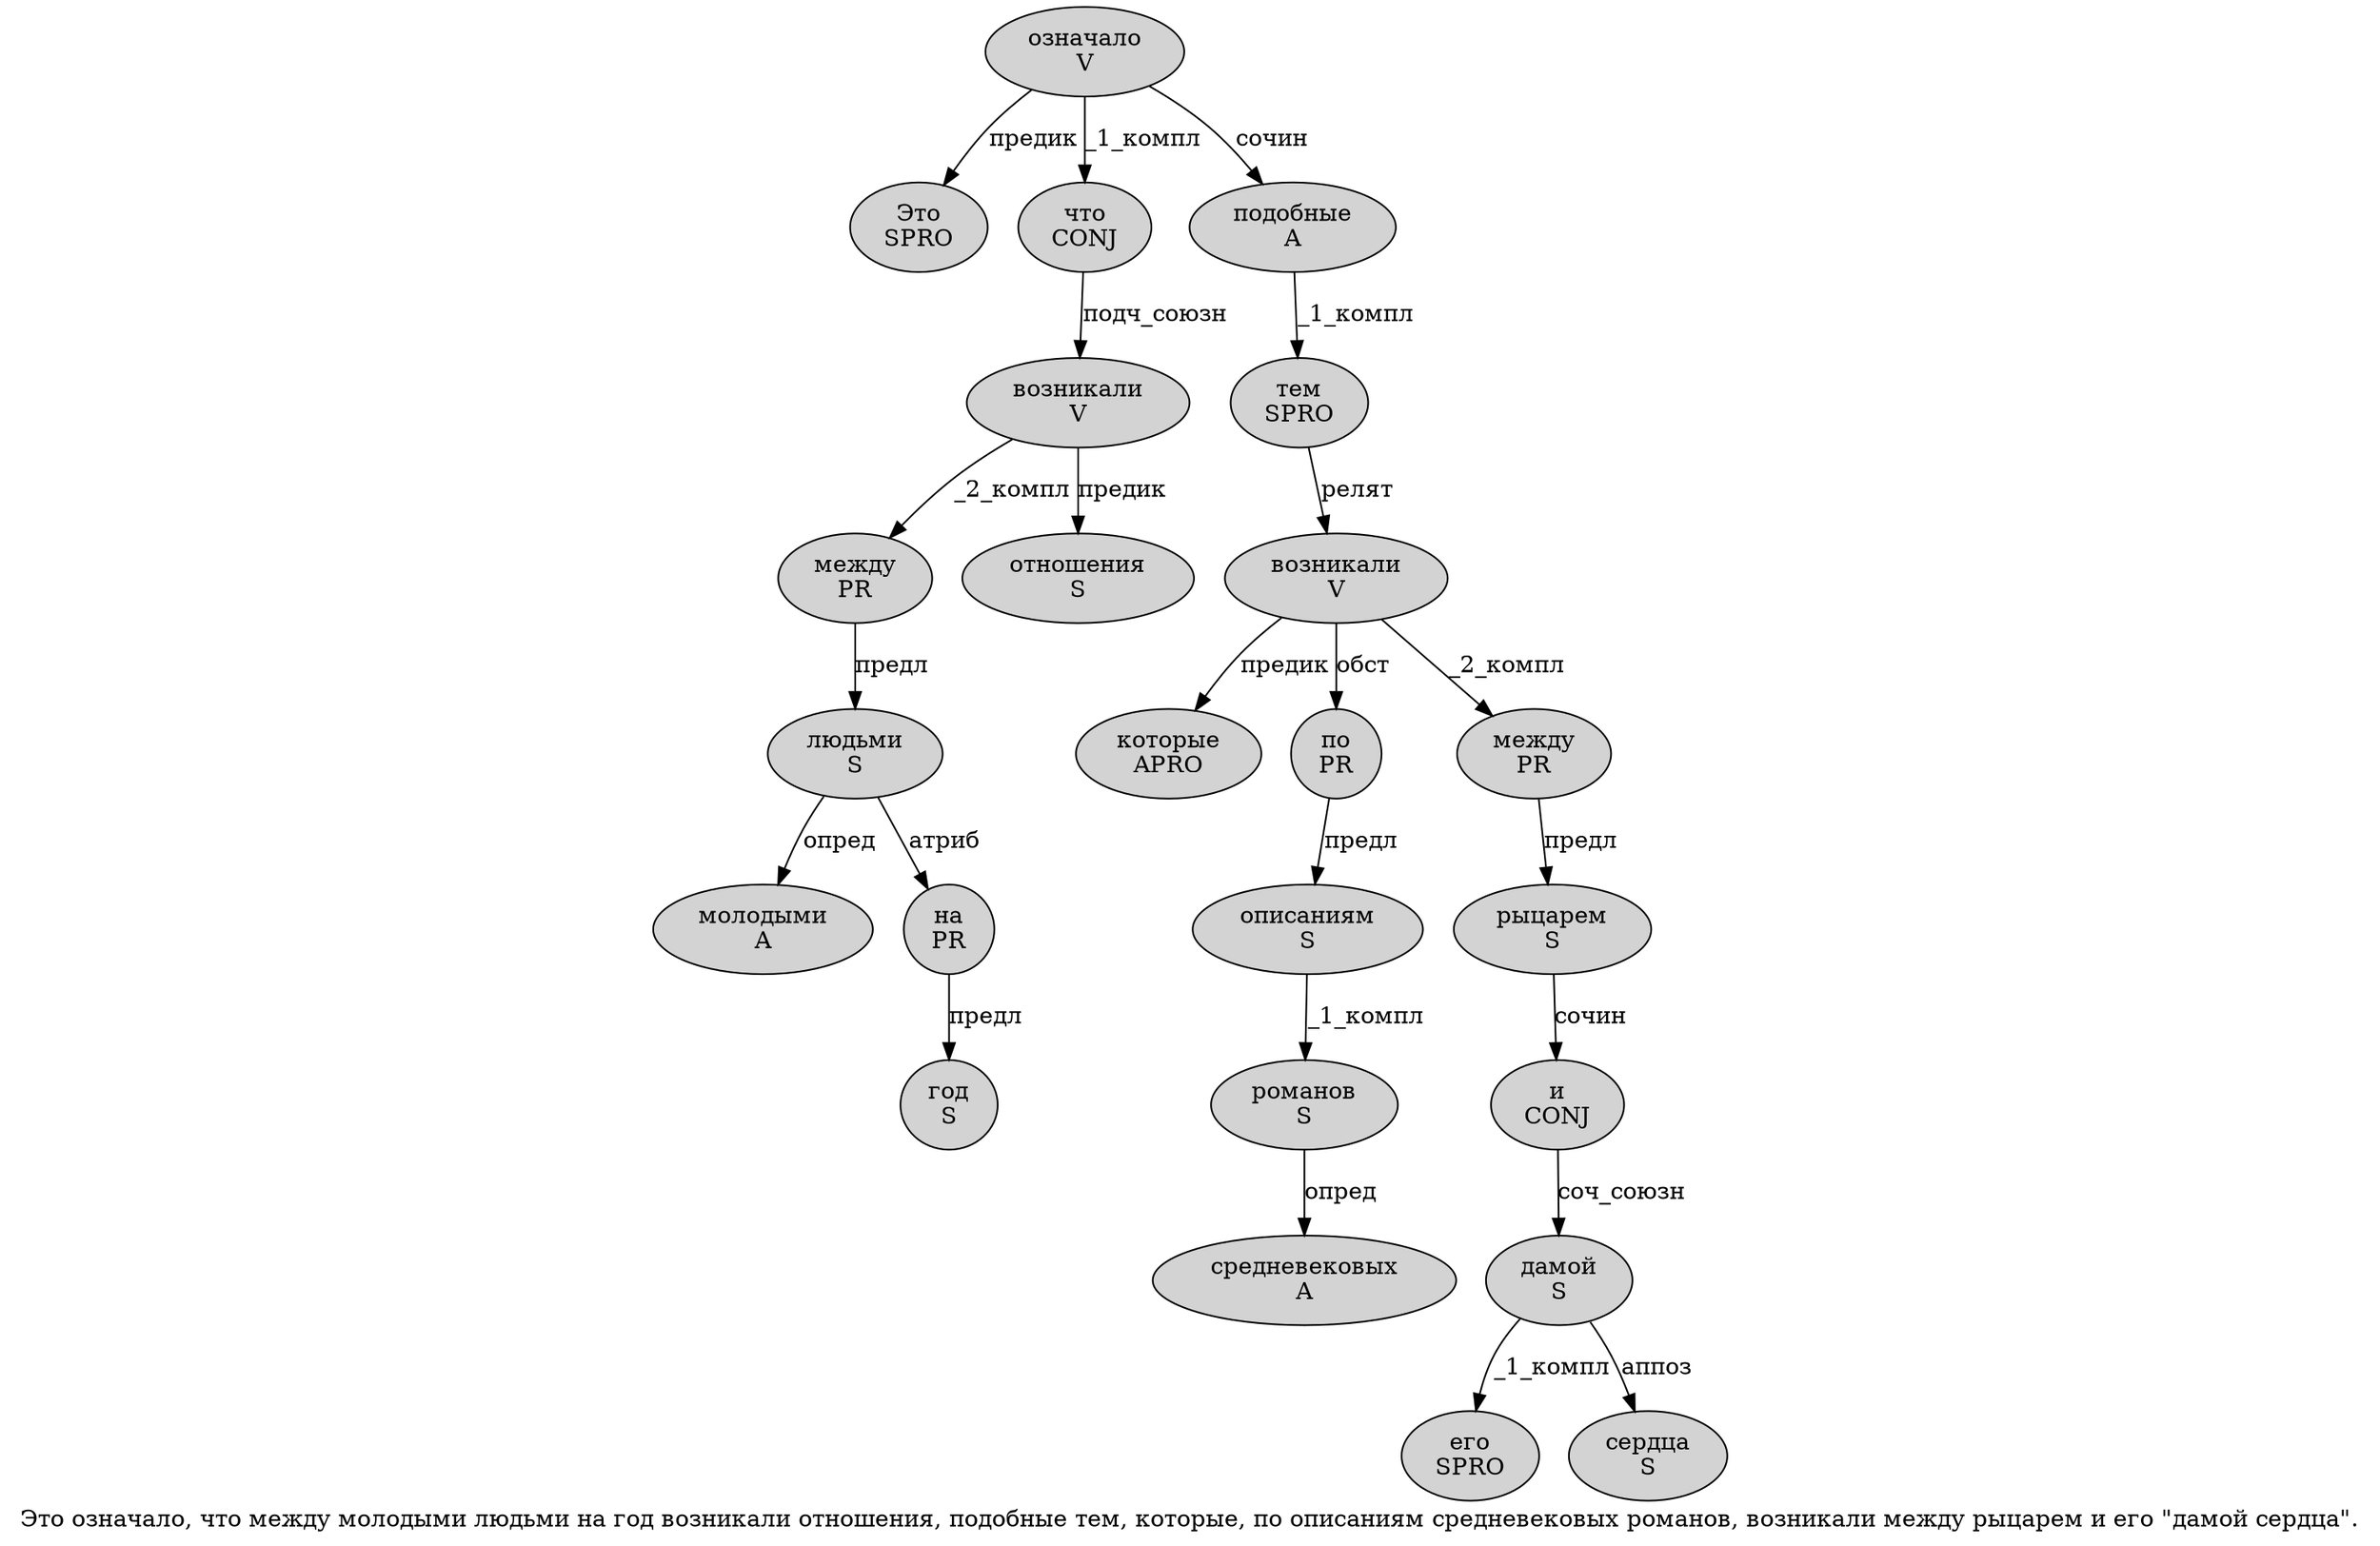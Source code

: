 digraph SENTENCE_1487 {
	graph [label="Это означало, что между молодыми людьми на год возникали отношения, подобные тем, которые, по описаниям средневековых романов, возникали между рыцарем и его \"дамой сердца\"."]
	node [style=filled]
		0 [label="Это
SPRO" color="" fillcolor=lightgray penwidth=1 shape=ellipse]
		1 [label="означало
V" color="" fillcolor=lightgray penwidth=1 shape=ellipse]
		3 [label="что
CONJ" color="" fillcolor=lightgray penwidth=1 shape=ellipse]
		4 [label="между
PR" color="" fillcolor=lightgray penwidth=1 shape=ellipse]
		5 [label="молодыми
A" color="" fillcolor=lightgray penwidth=1 shape=ellipse]
		6 [label="людьми
S" color="" fillcolor=lightgray penwidth=1 shape=ellipse]
		7 [label="на
PR" color="" fillcolor=lightgray penwidth=1 shape=ellipse]
		8 [label="год
S" color="" fillcolor=lightgray penwidth=1 shape=ellipse]
		9 [label="возникали
V" color="" fillcolor=lightgray penwidth=1 shape=ellipse]
		10 [label="отношения
S" color="" fillcolor=lightgray penwidth=1 shape=ellipse]
		12 [label="подобные
A" color="" fillcolor=lightgray penwidth=1 shape=ellipse]
		13 [label="тем
SPRO" color="" fillcolor=lightgray penwidth=1 shape=ellipse]
		15 [label="которые
APRO" color="" fillcolor=lightgray penwidth=1 shape=ellipse]
		17 [label="по
PR" color="" fillcolor=lightgray penwidth=1 shape=ellipse]
		18 [label="описаниям
S" color="" fillcolor=lightgray penwidth=1 shape=ellipse]
		19 [label="средневековых
A" color="" fillcolor=lightgray penwidth=1 shape=ellipse]
		20 [label="романов
S" color="" fillcolor=lightgray penwidth=1 shape=ellipse]
		22 [label="возникали
V" color="" fillcolor=lightgray penwidth=1 shape=ellipse]
		23 [label="между
PR" color="" fillcolor=lightgray penwidth=1 shape=ellipse]
		24 [label="рыцарем
S" color="" fillcolor=lightgray penwidth=1 shape=ellipse]
		25 [label="и
CONJ" color="" fillcolor=lightgray penwidth=1 shape=ellipse]
		26 [label="его
SPRO" color="" fillcolor=lightgray penwidth=1 shape=ellipse]
		28 [label="дамой
S" color="" fillcolor=lightgray penwidth=1 shape=ellipse]
		29 [label="сердца
S" color="" fillcolor=lightgray penwidth=1 shape=ellipse]
			9 -> 4 [label="_2_компл"]
			9 -> 10 [label="предик"]
			1 -> 0 [label="предик"]
			1 -> 3 [label="_1_компл"]
			1 -> 12 [label="сочин"]
			28 -> 26 [label="_1_компл"]
			28 -> 29 [label="аппоз"]
			20 -> 19 [label="опред"]
			6 -> 5 [label="опред"]
			6 -> 7 [label="атриб"]
			13 -> 22 [label="релят"]
			4 -> 6 [label="предл"]
			7 -> 8 [label="предл"]
			24 -> 25 [label="сочин"]
			22 -> 15 [label="предик"]
			22 -> 17 [label="обст"]
			22 -> 23 [label="_2_компл"]
			17 -> 18 [label="предл"]
			3 -> 9 [label="подч_союзн"]
			23 -> 24 [label="предл"]
			25 -> 28 [label="соч_союзн"]
			18 -> 20 [label="_1_компл"]
			12 -> 13 [label="_1_компл"]
}